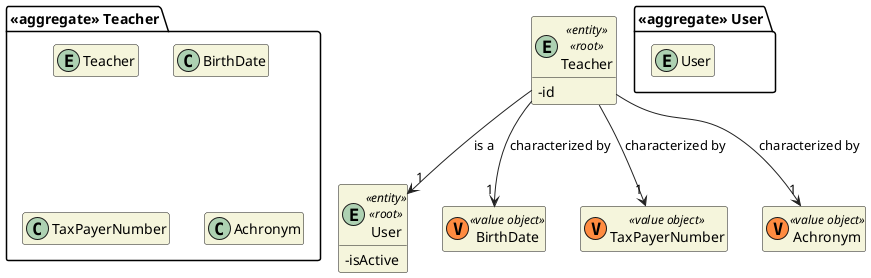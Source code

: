 @startuml DM-TEACHER
'https://plantuml.com/class-diagram

skinparam classAttributeIconSize 0
hide empty attributes
hide empty methods
skinparam classBackgroundColor beige
skinparam ArrowColor #222222

package "<<aggregate>> User" {
    entity User
}

entity User <<entity>> <<root>> {
    - isActive
}

package "<<aggregate>> Teacher" {
    entity Teacher

    class BirthDate
    class TaxPayerNumber
    class Achronym
}

entity Teacher <<entity>> <<root>> {
  -id
}

class BirthDate <<(V,#FF8B40) value object>> {}
class TaxPayerNumber <<(V,#FF8B40) value object>> {}
class Achronym <<(V,#FF8B40) value object>> {}

Teacher --> "1" BirthDate : characterized by
Teacher --> "1" TaxPayerNumber : characterized by
Teacher --> "1" Achronym : characterized by

Teacher --> "1" User : is a

@enduml

